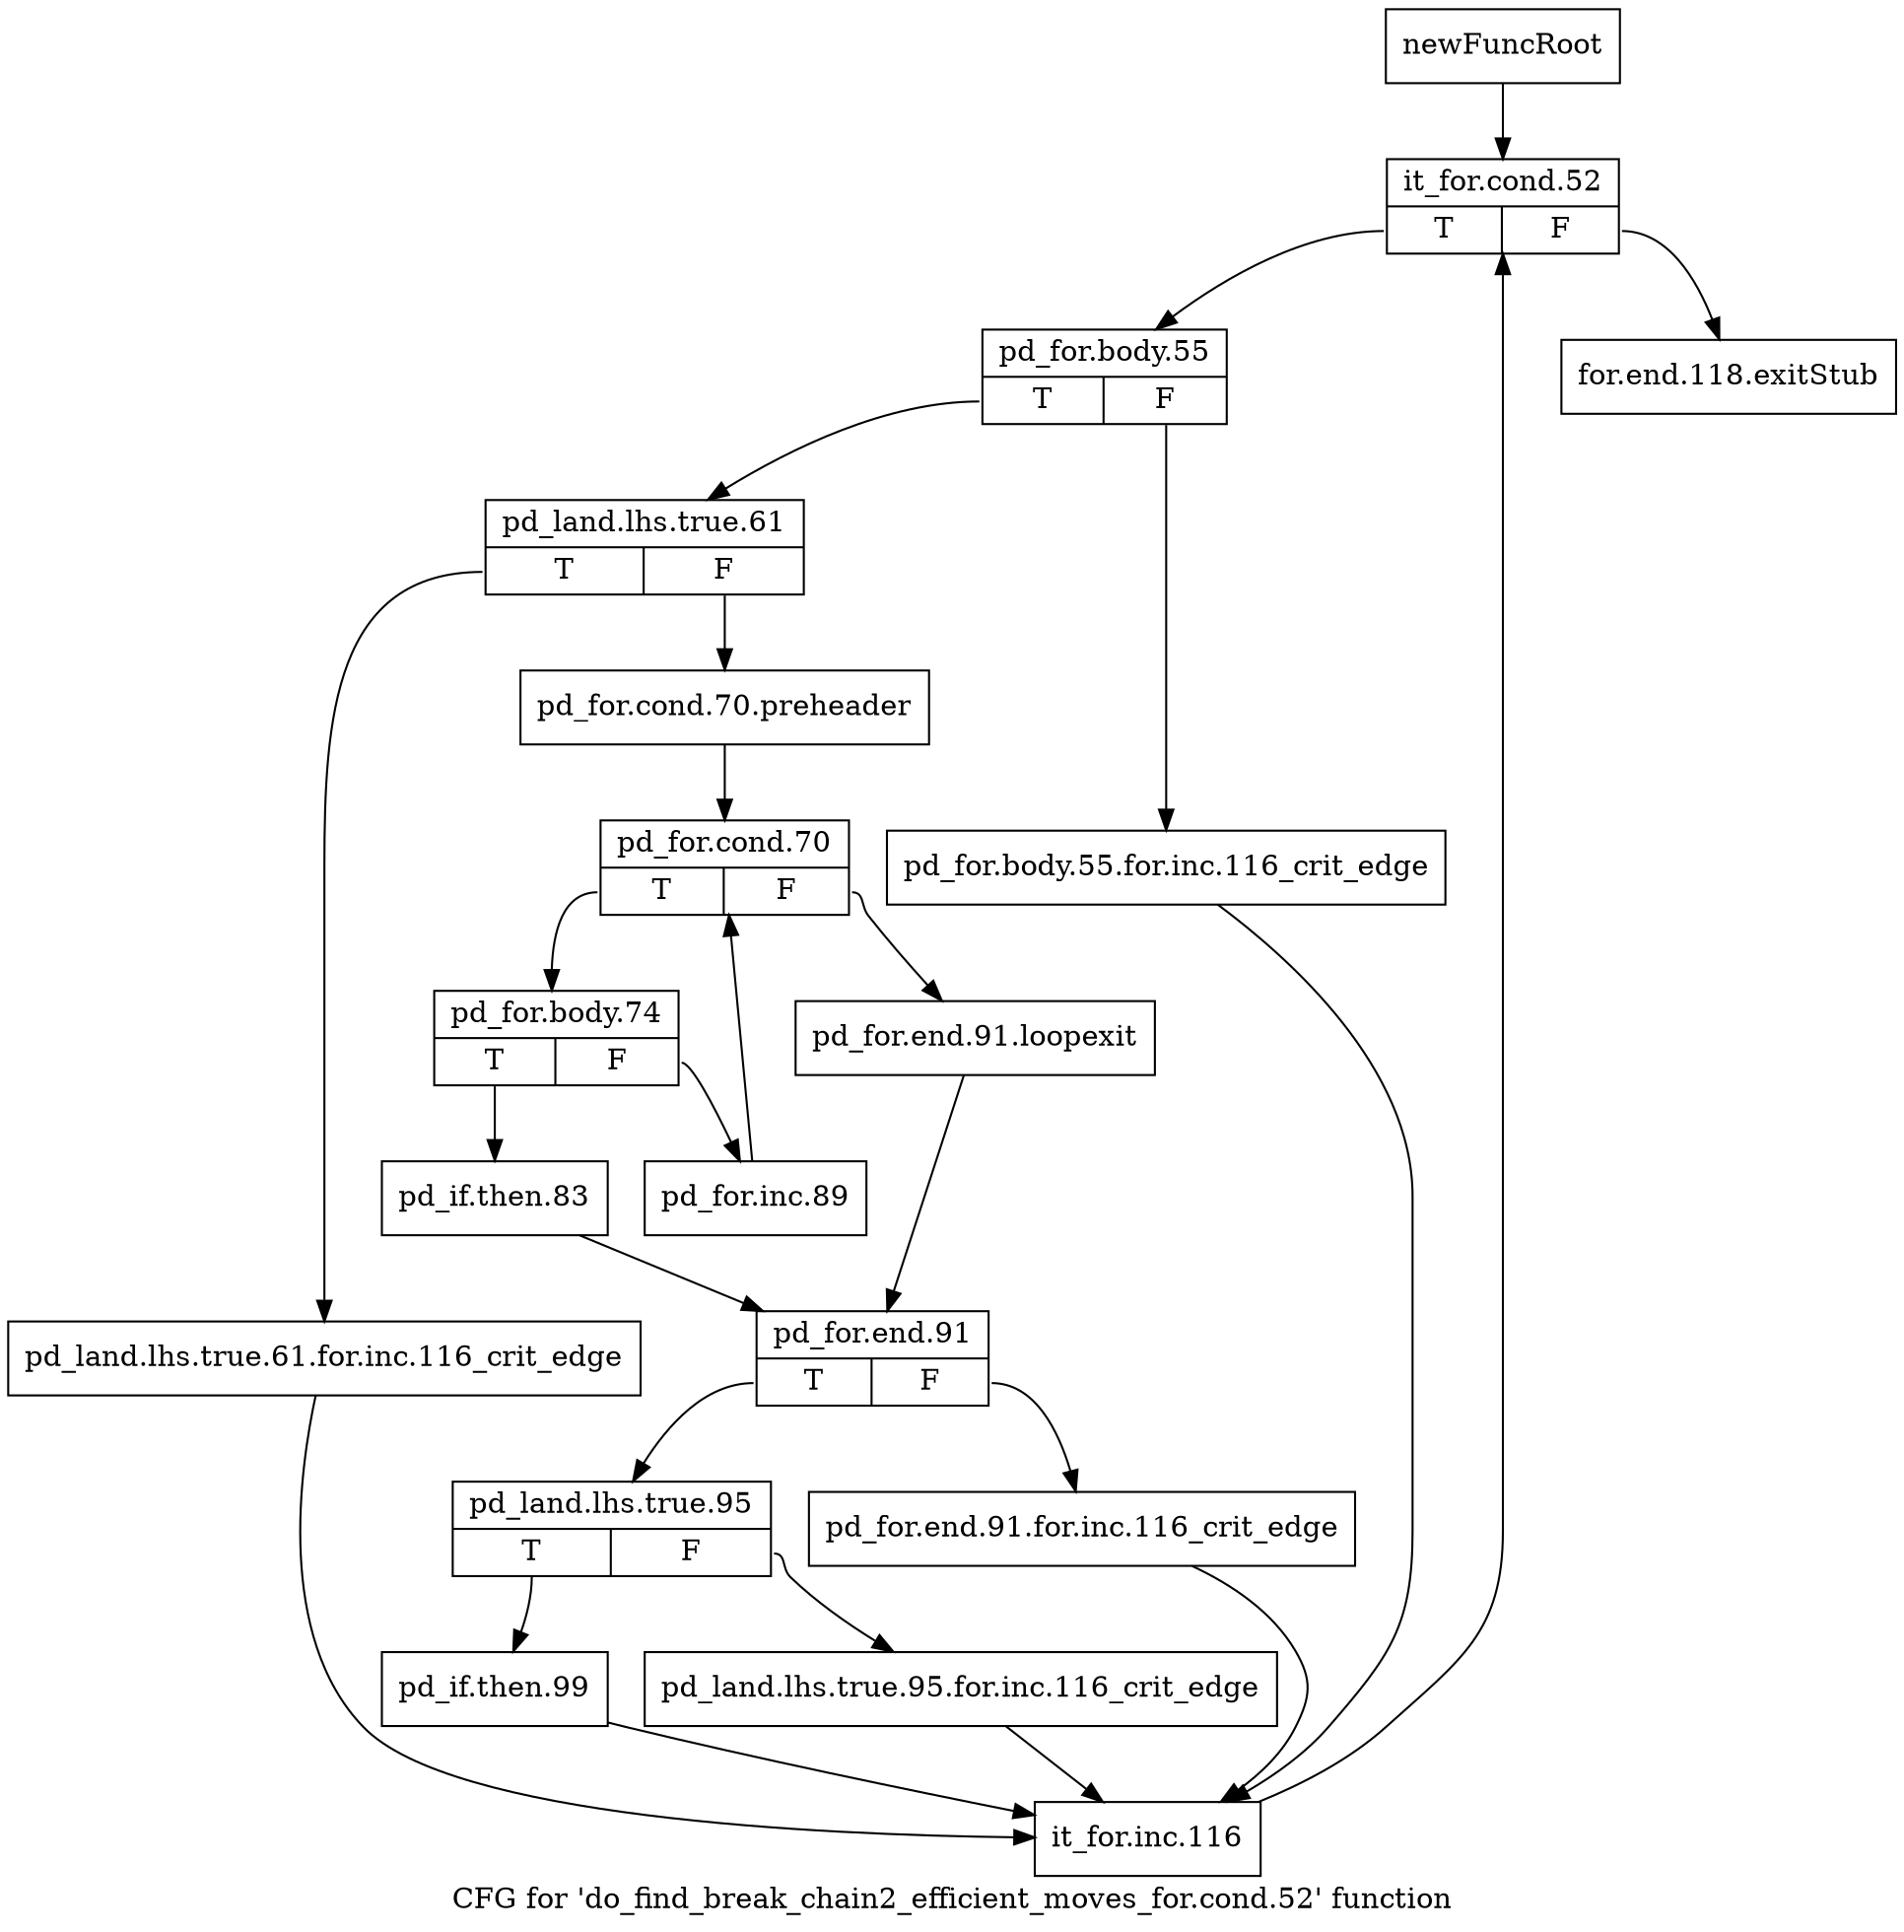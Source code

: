 digraph "CFG for 'do_find_break_chain2_efficient_moves_for.cond.52' function" {
	label="CFG for 'do_find_break_chain2_efficient_moves_for.cond.52' function";

	Node0x4438c90 [shape=record,label="{newFuncRoot}"];
	Node0x4438c90 -> Node0x4438d30;
	Node0x4438ce0 [shape=record,label="{for.end.118.exitStub}"];
	Node0x4438d30 [shape=record,label="{it_for.cond.52|{<s0>T|<s1>F}}"];
	Node0x4438d30:s0 -> Node0x4438d80;
	Node0x4438d30:s1 -> Node0x4438ce0;
	Node0x4438d80 [shape=record,label="{pd_for.body.55|{<s0>T|<s1>F}}"];
	Node0x4438d80:s0 -> Node0x4438e20;
	Node0x4438d80:s1 -> Node0x4438dd0;
	Node0x4438dd0 [shape=record,label="{pd_for.body.55.for.inc.116_crit_edge}"];
	Node0x4438dd0 -> Node0x4439230;
	Node0x4438e20 [shape=record,label="{pd_land.lhs.true.61|{<s0>T|<s1>F}}"];
	Node0x4438e20:s0 -> Node0x44391e0;
	Node0x4438e20:s1 -> Node0x4438e70;
	Node0x4438e70 [shape=record,label="{pd_for.cond.70.preheader}"];
	Node0x4438e70 -> Node0x4438ec0;
	Node0x4438ec0 [shape=record,label="{pd_for.cond.70|{<s0>T|<s1>F}}"];
	Node0x4438ec0:s0 -> Node0x4438f60;
	Node0x4438ec0:s1 -> Node0x4438f10;
	Node0x4438f10 [shape=record,label="{pd_for.end.91.loopexit}"];
	Node0x4438f10 -> Node0x4439050;
	Node0x4438f60 [shape=record,label="{pd_for.body.74|{<s0>T|<s1>F}}"];
	Node0x4438f60:s0 -> Node0x4439000;
	Node0x4438f60:s1 -> Node0x4438fb0;
	Node0x4438fb0 [shape=record,label="{pd_for.inc.89}"];
	Node0x4438fb0 -> Node0x4438ec0;
	Node0x4439000 [shape=record,label="{pd_if.then.83}"];
	Node0x4439000 -> Node0x4439050;
	Node0x4439050 [shape=record,label="{pd_for.end.91|{<s0>T|<s1>F}}"];
	Node0x4439050:s0 -> Node0x44390f0;
	Node0x4439050:s1 -> Node0x44390a0;
	Node0x44390a0 [shape=record,label="{pd_for.end.91.for.inc.116_crit_edge}"];
	Node0x44390a0 -> Node0x4439230;
	Node0x44390f0 [shape=record,label="{pd_land.lhs.true.95|{<s0>T|<s1>F}}"];
	Node0x44390f0:s0 -> Node0x4439190;
	Node0x44390f0:s1 -> Node0x4439140;
	Node0x4439140 [shape=record,label="{pd_land.lhs.true.95.for.inc.116_crit_edge}"];
	Node0x4439140 -> Node0x4439230;
	Node0x4439190 [shape=record,label="{pd_if.then.99}"];
	Node0x4439190 -> Node0x4439230;
	Node0x44391e0 [shape=record,label="{pd_land.lhs.true.61.for.inc.116_crit_edge}"];
	Node0x44391e0 -> Node0x4439230;
	Node0x4439230 [shape=record,label="{it_for.inc.116}"];
	Node0x4439230 -> Node0x4438d30;
}
